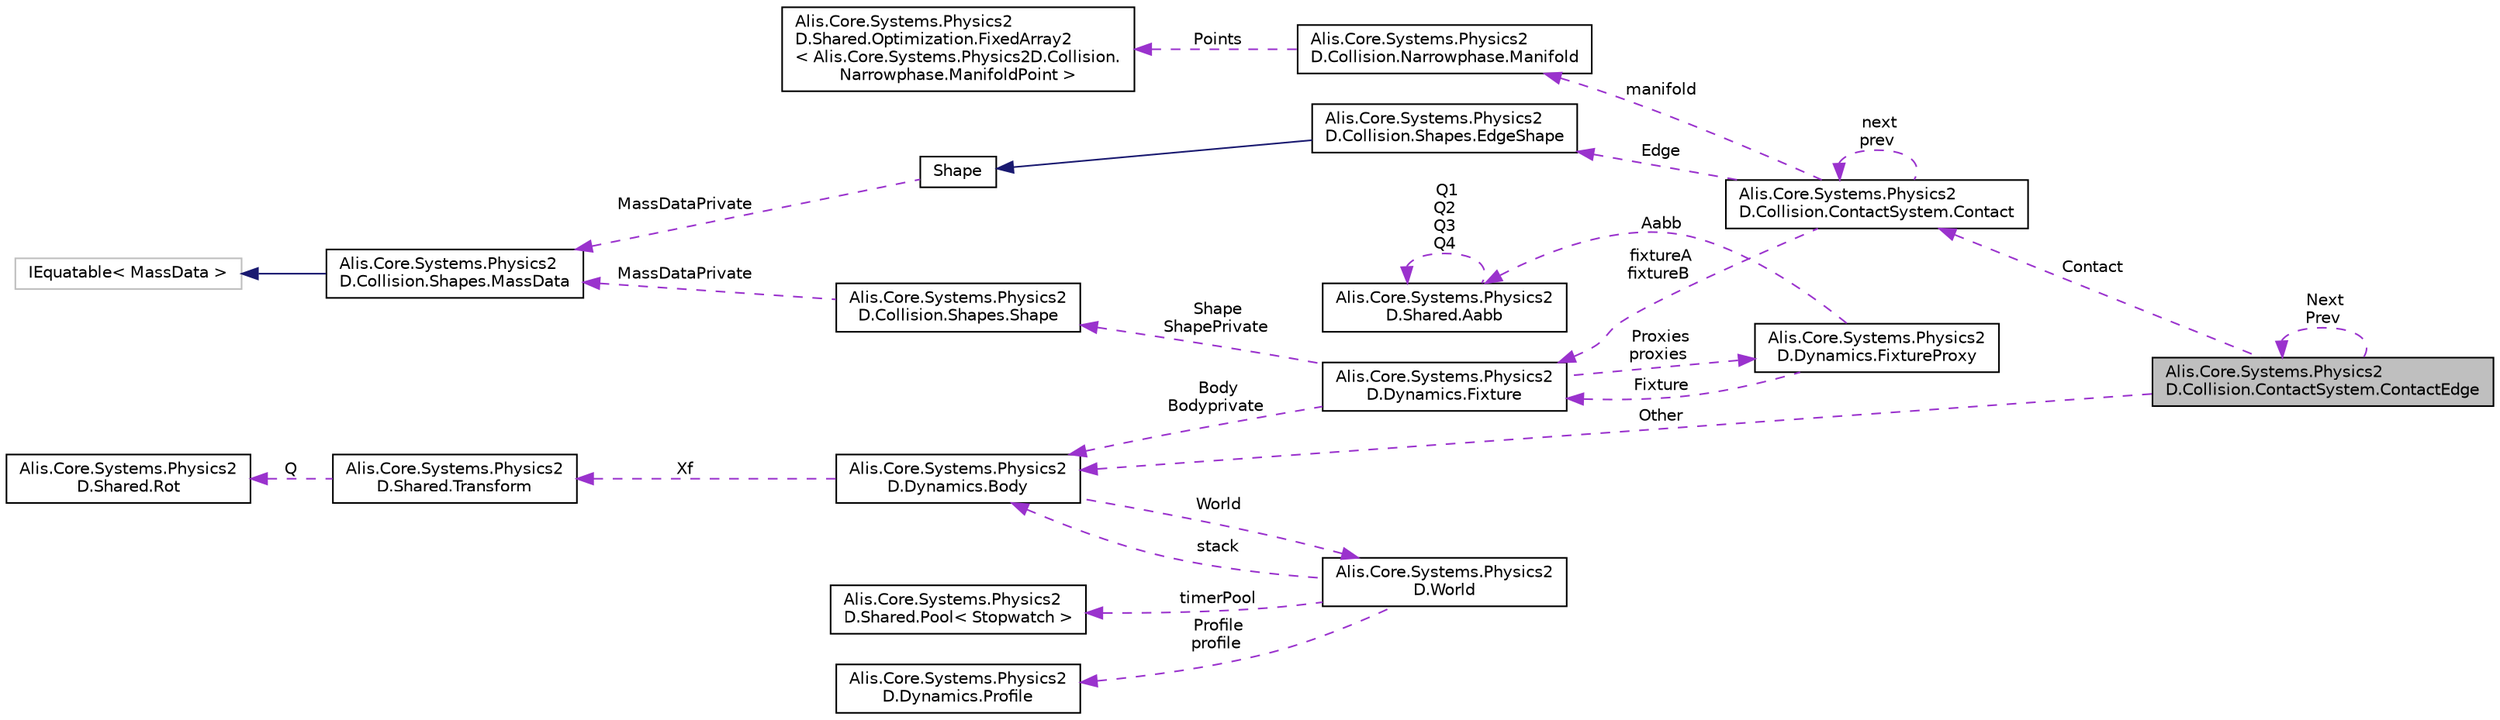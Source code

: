 digraph "Alis.Core.Systems.Physics2D.Collision.ContactSystem.ContactEdge"
{
 // LATEX_PDF_SIZE
  edge [fontname="Helvetica",fontsize="10",labelfontname="Helvetica",labelfontsize="10"];
  node [fontname="Helvetica",fontsize="10",shape=record];
  rankdir="LR";
  Node1 [label="Alis.Core.Systems.Physics2\lD.Collision.ContactSystem.ContactEdge",height=0.2,width=0.4,color="black", fillcolor="grey75", style="filled", fontcolor="black",tooltip="A contact edge is used to connect bodies and contacts together in a contact graph where each body is ..."];
  Node2 -> Node1 [dir="back",color="darkorchid3",fontsize="10",style="dashed",label=" Contact" ,fontname="Helvetica"];
  Node2 [label="Alis.Core.Systems.Physics2\lD.Collision.ContactSystem.Contact",height=0.2,width=0.4,color="black", fillcolor="white", style="filled",URL="$class_alis_1_1_core_1_1_systems_1_1_physics2_d_1_1_collision_1_1_contact_system_1_1_contact.html",tooltip="The class manages contact between two shapes. A contact exists for each overlapping AABB in the broad..."];
  Node2 -> Node2 [dir="back",color="darkorchid3",fontsize="10",style="dashed",label=" next\nprev" ,fontname="Helvetica"];
  Node3 -> Node2 [dir="back",color="darkorchid3",fontsize="10",style="dashed",label=" manifold" ,fontname="Helvetica"];
  Node3 [label="Alis.Core.Systems.Physics2\lD.Collision.Narrowphase.Manifold",height=0.2,width=0.4,color="black", fillcolor="white", style="filled",URL="$struct_alis_1_1_core_1_1_systems_1_1_physics2_d_1_1_collision_1_1_narrowphase_1_1_manifold.html",tooltip="A manifold for two touching convex Shapes. Box2D supports multiple types of contact:"];
  Node4 -> Node3 [dir="back",color="darkorchid3",fontsize="10",style="dashed",label=" Points" ,fontname="Helvetica"];
  Node4 [label="Alis.Core.Systems.Physics2\lD.Shared.Optimization.FixedArray2\l\< Alis.Core.Systems.Physics2D.Collision.\lNarrowphase.ManifoldPoint \>",height=0.2,width=0.4,color="black", fillcolor="white", style="filled",URL="$struct_alis_1_1_core_1_1_systems_1_1_physics2_d_1_1_shared_1_1_optimization_1_1_fixed_array2.html",tooltip=" "];
  Node5 -> Node2 [dir="back",color="darkorchid3",fontsize="10",style="dashed",label=" Edge" ,fontname="Helvetica"];
  Node5 [label="Alis.Core.Systems.Physics2\lD.Collision.Shapes.EdgeShape",height=0.2,width=0.4,color="black", fillcolor="white", style="filled",URL="$class_alis_1_1_core_1_1_systems_1_1_physics2_d_1_1_collision_1_1_shapes_1_1_edge_shape.html",tooltip="A line segment (edge) shape. These can be connected in chains or loops to other edge shapes...."];
  Node6 -> Node5 [dir="back",color="midnightblue",fontsize="10",style="solid",fontname="Helvetica"];
  Node6 [label="Shape",height=0.2,width=0.4,color="black", fillcolor="white", style="filled",URL="$class_alis_1_1_core_1_1_systems_1_1_physics2_d_1_1_collision_1_1_shapes_1_1_shape.html",tooltip="A shape is used for collision detection. You can create a shape however you like. Shapes used for sim..."];
  Node7 -> Node6 [dir="back",color="darkorchid3",fontsize="10",style="dashed",label=" MassDataPrivate" ,fontname="Helvetica"];
  Node7 [label="Alis.Core.Systems.Physics2\lD.Collision.Shapes.MassData",height=0.2,width=0.4,color="black", fillcolor="white", style="filled",URL="$struct_alis_1_1_core_1_1_systems_1_1_physics2_d_1_1_collision_1_1_shapes_1_1_mass_data.html",tooltip="This holds the mass data computed for a shape."];
  Node8 -> Node7 [dir="back",color="midnightblue",fontsize="10",style="solid",fontname="Helvetica"];
  Node8 [label="IEquatable\< MassData \>",height=0.2,width=0.4,color="grey75", fillcolor="white", style="filled",tooltip=" "];
  Node9 -> Node2 [dir="back",color="darkorchid3",fontsize="10",style="dashed",label=" fixtureA\nfixtureB" ,fontname="Helvetica"];
  Node9 [label="Alis.Core.Systems.Physics2\lD.Dynamics.Fixture",height=0.2,width=0.4,color="black", fillcolor="white", style="filled",URL="$class_alis_1_1_core_1_1_systems_1_1_physics2_d_1_1_dynamics_1_1_fixture.html",tooltip="A fixture is used to attach a Shape to a body for collision detection. A fixture inherits its transfo..."];
  Node10 -> Node9 [dir="back",color="darkorchid3",fontsize="10",style="dashed",label=" Shape\nShapePrivate" ,fontname="Helvetica"];
  Node10 [label="Alis.Core.Systems.Physics2\lD.Collision.Shapes.Shape",height=0.2,width=0.4,color="black", fillcolor="white", style="filled",URL="$class_alis_1_1_core_1_1_systems_1_1_physics2_d_1_1_collision_1_1_shapes_1_1_shape.html",tooltip="A shape is used for collision detection. You can create a shape however you like. Shapes used for sim..."];
  Node7 -> Node10 [dir="back",color="darkorchid3",fontsize="10",style="dashed",label=" MassDataPrivate" ,fontname="Helvetica"];
  Node11 -> Node9 [dir="back",color="darkorchid3",fontsize="10",style="dashed",label=" Body\nBodyprivate" ,fontname="Helvetica"];
  Node11 [label="Alis.Core.Systems.Physics2\lD.Dynamics.Body",height=0.2,width=0.4,color="black", fillcolor="white", style="filled",URL="$class_alis_1_1_core_1_1_systems_1_1_physics2_d_1_1_dynamics_1_1_body.html",tooltip="The body class"];
  Node12 -> Node11 [dir="back",color="darkorchid3",fontsize="10",style="dashed",label=" Xf" ,fontname="Helvetica"];
  Node12 [label="Alis.Core.Systems.Physics2\lD.Shared.Transform",height=0.2,width=0.4,color="black", fillcolor="white", style="filled",URL="$struct_alis_1_1_core_1_1_systems_1_1_physics2_d_1_1_shared_1_1_transform.html",tooltip="A transform contains translation and rotation. It is used to represent the position and orientation o..."];
  Node13 -> Node12 [dir="back",color="darkorchid3",fontsize="10",style="dashed",label=" Q" ,fontname="Helvetica"];
  Node13 [label="Alis.Core.Systems.Physics2\lD.Shared.Rot",height=0.2,width=0.4,color="black", fillcolor="white", style="filled",URL="$struct_alis_1_1_core_1_1_systems_1_1_physics2_d_1_1_shared_1_1_rot.html",tooltip="Rotation"];
  Node14 -> Node11 [dir="back",color="darkorchid3",fontsize="10",style="dashed",label=" World" ,fontname="Helvetica"];
  Node14 [label="Alis.Core.Systems.Physics2\lD.World",height=0.2,width=0.4,color="black", fillcolor="white", style="filled",URL="$class_alis_1_1_core_1_1_systems_1_1_physics2_d_1_1_world.html",tooltip="The world class manages all physics entities, dynamic simulation, and asynchronous queries."];
  Node11 -> Node14 [dir="back",color="darkorchid3",fontsize="10",style="dashed",label=" stack" ,fontname="Helvetica"];
  Node15 -> Node14 [dir="back",color="darkorchid3",fontsize="10",style="dashed",label=" Profile\nprofile" ,fontname="Helvetica"];
  Node15 [label="Alis.Core.Systems.Physics2\lD.Dynamics.Profile",height=0.2,width=0.4,color="black", fillcolor="white", style="filled",URL="$struct_alis_1_1_core_1_1_systems_1_1_physics2_d_1_1_dynamics_1_1_profile.html",tooltip="The profile"];
  Node16 -> Node14 [dir="back",color="darkorchid3",fontsize="10",style="dashed",label=" timerPool" ,fontname="Helvetica"];
  Node16 [label="Alis.Core.Systems.Physics2\lD.Shared.Pool\< Stopwatch \>",height=0.2,width=0.4,color="black", fillcolor="white", style="filled",URL="$class_alis_1_1_core_1_1_systems_1_1_physics2_d_1_1_shared_1_1_pool.html",tooltip=" "];
  Node17 -> Node9 [dir="back",color="darkorchid3",fontsize="10",style="dashed",label=" Proxies\nproxies" ,fontname="Helvetica"];
  Node17 [label="Alis.Core.Systems.Physics2\lD.Dynamics.FixtureProxy",height=0.2,width=0.4,color="black", fillcolor="white", style="filled",URL="$struct_alis_1_1_core_1_1_systems_1_1_physics2_d_1_1_dynamics_1_1_fixture_proxy.html",tooltip="This proxy is used internally to connect fixtures to the broad-phase."];
  Node18 -> Node17 [dir="back",color="darkorchid3",fontsize="10",style="dashed",label=" Aabb" ,fontname="Helvetica"];
  Node18 [label="Alis.Core.Systems.Physics2\lD.Shared.Aabb",height=0.2,width=0.4,color="black", fillcolor="white", style="filled",URL="$struct_alis_1_1_core_1_1_systems_1_1_physics2_d_1_1_shared_1_1_aabb.html",tooltip="An axis aligned bounding box."];
  Node18 -> Node18 [dir="back",color="darkorchid3",fontsize="10",style="dashed",label=" Q1\nQ2\nQ3\nQ4" ,fontname="Helvetica"];
  Node9 -> Node17 [dir="back",color="darkorchid3",fontsize="10",style="dashed",label=" Fixture" ,fontname="Helvetica"];
  Node1 -> Node1 [dir="back",color="darkorchid3",fontsize="10",style="dashed",label=" Next\nPrev" ,fontname="Helvetica"];
  Node11 -> Node1 [dir="back",color="darkorchid3",fontsize="10",style="dashed",label=" Other" ,fontname="Helvetica"];
}
